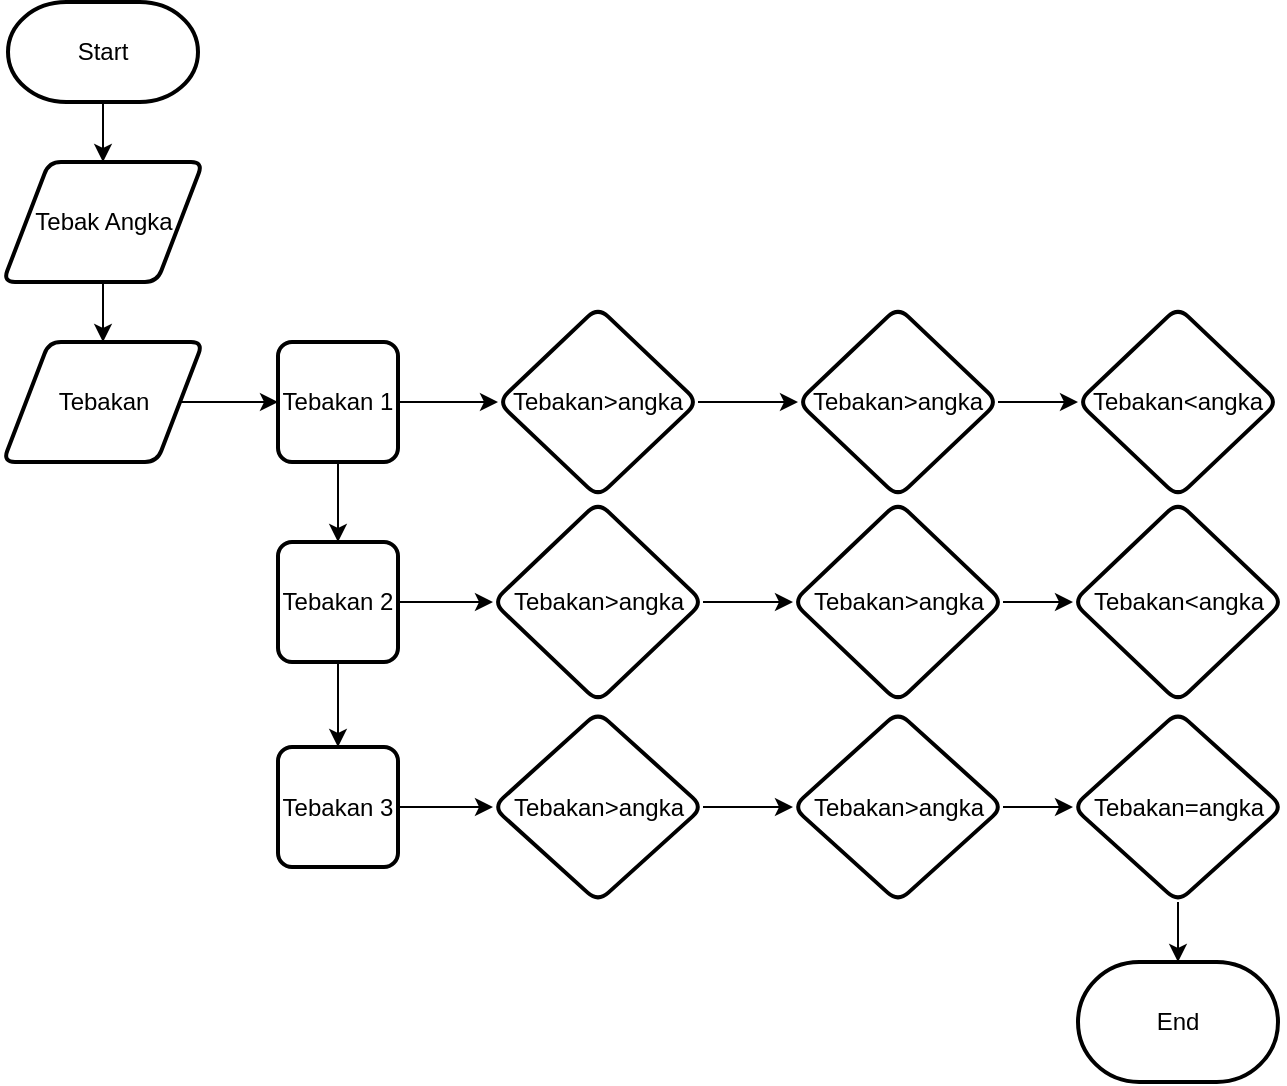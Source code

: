<mxfile version="22.0.4" type="github">
  <diagram id="C5RBs43oDa-KdzZeNtuy" name="Page-1">
    <mxGraphModel dx="1050" dy="566" grid="1" gridSize="10" guides="1" tooltips="1" connect="1" arrows="1" fold="1" page="1" pageScale="1" pageWidth="827" pageHeight="1169" math="0" shadow="0">
      <root>
        <mxCell id="WIyWlLk6GJQsqaUBKTNV-0" />
        <mxCell id="WIyWlLk6GJQsqaUBKTNV-1" parent="WIyWlLk6GJQsqaUBKTNV-0" />
        <mxCell id="zYWgFydTstjmVVX0C6Bd-14" value="" style="edgeStyle=orthogonalEdgeStyle;rounded=0;orthogonalLoop=1;jettySize=auto;html=1;" edge="1" parent="WIyWlLk6GJQsqaUBKTNV-1" source="zYWgFydTstjmVVX0C6Bd-8" target="zYWgFydTstjmVVX0C6Bd-10">
          <mxGeometry relative="1" as="geometry" />
        </mxCell>
        <mxCell id="zYWgFydTstjmVVX0C6Bd-8" value="Start" style="strokeWidth=2;html=1;shape=mxgraph.flowchart.terminator;whiteSpace=wrap;" vertex="1" parent="WIyWlLk6GJQsqaUBKTNV-1">
          <mxGeometry x="145" y="170" width="95" height="50" as="geometry" />
        </mxCell>
        <mxCell id="zYWgFydTstjmVVX0C6Bd-18" value="" style="edgeStyle=orthogonalEdgeStyle;rounded=0;orthogonalLoop=1;jettySize=auto;html=1;" edge="1" parent="WIyWlLk6GJQsqaUBKTNV-1" source="zYWgFydTstjmVVX0C6Bd-10" target="zYWgFydTstjmVVX0C6Bd-17">
          <mxGeometry relative="1" as="geometry" />
        </mxCell>
        <mxCell id="zYWgFydTstjmVVX0C6Bd-10" value="Tebak Angka" style="shape=parallelogram;html=1;strokeWidth=2;perimeter=parallelogramPerimeter;whiteSpace=wrap;rounded=1;arcSize=12;size=0.23;" vertex="1" parent="WIyWlLk6GJQsqaUBKTNV-1">
          <mxGeometry x="142.5" y="250" width="100" height="60" as="geometry" />
        </mxCell>
        <mxCell id="zYWgFydTstjmVVX0C6Bd-23" value="" style="edgeStyle=orthogonalEdgeStyle;rounded=0;orthogonalLoop=1;jettySize=auto;html=1;" edge="1" parent="WIyWlLk6GJQsqaUBKTNV-1" source="zYWgFydTstjmVVX0C6Bd-15" target="zYWgFydTstjmVVX0C6Bd-22">
          <mxGeometry relative="1" as="geometry" />
        </mxCell>
        <mxCell id="zYWgFydTstjmVVX0C6Bd-15" value="Tebakan&amp;gt;angka" style="rhombus;whiteSpace=wrap;html=1;rounded=1;arcSize=14;strokeWidth=2;" vertex="1" parent="WIyWlLk6GJQsqaUBKTNV-1">
          <mxGeometry x="390" y="322.5" width="100" height="95" as="geometry" />
        </mxCell>
        <mxCell id="zYWgFydTstjmVVX0C6Bd-20" value="" style="edgeStyle=orthogonalEdgeStyle;rounded=0;orthogonalLoop=1;jettySize=auto;html=1;" edge="1" parent="WIyWlLk6GJQsqaUBKTNV-1" source="zYWgFydTstjmVVX0C6Bd-17" target="zYWgFydTstjmVVX0C6Bd-19">
          <mxGeometry relative="1" as="geometry" />
        </mxCell>
        <mxCell id="zYWgFydTstjmVVX0C6Bd-17" value="Tebakan" style="shape=parallelogram;html=1;strokeWidth=2;perimeter=parallelogramPerimeter;whiteSpace=wrap;rounded=1;arcSize=12;size=0.23;" vertex="1" parent="WIyWlLk6GJQsqaUBKTNV-1">
          <mxGeometry x="142.5" y="340" width="100" height="60" as="geometry" />
        </mxCell>
        <mxCell id="zYWgFydTstjmVVX0C6Bd-21" value="" style="edgeStyle=orthogonalEdgeStyle;rounded=0;orthogonalLoop=1;jettySize=auto;html=1;" edge="1" parent="WIyWlLk6GJQsqaUBKTNV-1" source="zYWgFydTstjmVVX0C6Bd-19" target="zYWgFydTstjmVVX0C6Bd-15">
          <mxGeometry relative="1" as="geometry" />
        </mxCell>
        <mxCell id="zYWgFydTstjmVVX0C6Bd-27" value="" style="edgeStyle=orthogonalEdgeStyle;rounded=0;orthogonalLoop=1;jettySize=auto;html=1;" edge="1" parent="WIyWlLk6GJQsqaUBKTNV-1" source="zYWgFydTstjmVVX0C6Bd-19" target="zYWgFydTstjmVVX0C6Bd-26">
          <mxGeometry relative="1" as="geometry" />
        </mxCell>
        <mxCell id="zYWgFydTstjmVVX0C6Bd-19" value="Tebakan 1" style="rounded=1;whiteSpace=wrap;html=1;absoluteArcSize=1;arcSize=14;strokeWidth=2;" vertex="1" parent="WIyWlLk6GJQsqaUBKTNV-1">
          <mxGeometry x="280" y="340" width="60" height="60" as="geometry" />
        </mxCell>
        <mxCell id="zYWgFydTstjmVVX0C6Bd-25" value="" style="edgeStyle=orthogonalEdgeStyle;rounded=0;orthogonalLoop=1;jettySize=auto;html=1;" edge="1" parent="WIyWlLk6GJQsqaUBKTNV-1" source="zYWgFydTstjmVVX0C6Bd-22" target="zYWgFydTstjmVVX0C6Bd-24">
          <mxGeometry relative="1" as="geometry" />
        </mxCell>
        <mxCell id="zYWgFydTstjmVVX0C6Bd-22" value="Tebakan&amp;gt;angka" style="rhombus;whiteSpace=wrap;html=1;rounded=1;arcSize=14;strokeWidth=2;" vertex="1" parent="WIyWlLk6GJQsqaUBKTNV-1">
          <mxGeometry x="540" y="322.5" width="100" height="95" as="geometry" />
        </mxCell>
        <mxCell id="zYWgFydTstjmVVX0C6Bd-24" value="Tebakan&amp;lt;angka" style="rhombus;whiteSpace=wrap;html=1;rounded=1;arcSize=14;strokeWidth=2;" vertex="1" parent="WIyWlLk6GJQsqaUBKTNV-1">
          <mxGeometry x="680" y="322.5" width="100" height="95" as="geometry" />
        </mxCell>
        <mxCell id="zYWgFydTstjmVVX0C6Bd-29" value="" style="edgeStyle=orthogonalEdgeStyle;rounded=0;orthogonalLoop=1;jettySize=auto;html=1;" edge="1" parent="WIyWlLk6GJQsqaUBKTNV-1" source="zYWgFydTstjmVVX0C6Bd-26" target="zYWgFydTstjmVVX0C6Bd-28">
          <mxGeometry relative="1" as="geometry" />
        </mxCell>
        <mxCell id="zYWgFydTstjmVVX0C6Bd-35" value="" style="edgeStyle=orthogonalEdgeStyle;rounded=0;orthogonalLoop=1;jettySize=auto;html=1;" edge="1" parent="WIyWlLk6GJQsqaUBKTNV-1" source="zYWgFydTstjmVVX0C6Bd-26" target="zYWgFydTstjmVVX0C6Bd-34">
          <mxGeometry relative="1" as="geometry" />
        </mxCell>
        <mxCell id="zYWgFydTstjmVVX0C6Bd-26" value="Tebakan 2" style="rounded=1;whiteSpace=wrap;html=1;absoluteArcSize=1;arcSize=14;strokeWidth=2;" vertex="1" parent="WIyWlLk6GJQsqaUBKTNV-1">
          <mxGeometry x="280" y="440" width="60" height="60" as="geometry" />
        </mxCell>
        <mxCell id="zYWgFydTstjmVVX0C6Bd-31" value="" style="edgeStyle=orthogonalEdgeStyle;rounded=0;orthogonalLoop=1;jettySize=auto;html=1;" edge="1" parent="WIyWlLk6GJQsqaUBKTNV-1" source="zYWgFydTstjmVVX0C6Bd-28" target="zYWgFydTstjmVVX0C6Bd-30">
          <mxGeometry relative="1" as="geometry" />
        </mxCell>
        <mxCell id="zYWgFydTstjmVVX0C6Bd-28" value="Tebakan&amp;gt;angka" style="rhombus;whiteSpace=wrap;html=1;rounded=1;arcSize=14;strokeWidth=2;" vertex="1" parent="WIyWlLk6GJQsqaUBKTNV-1">
          <mxGeometry x="387.5" y="420" width="105" height="100" as="geometry" />
        </mxCell>
        <mxCell id="zYWgFydTstjmVVX0C6Bd-33" value="" style="edgeStyle=orthogonalEdgeStyle;rounded=0;orthogonalLoop=1;jettySize=auto;html=1;" edge="1" parent="WIyWlLk6GJQsqaUBKTNV-1" source="zYWgFydTstjmVVX0C6Bd-30" target="zYWgFydTstjmVVX0C6Bd-32">
          <mxGeometry relative="1" as="geometry" />
        </mxCell>
        <mxCell id="zYWgFydTstjmVVX0C6Bd-30" value="Tebakan&amp;gt;angka" style="rhombus;whiteSpace=wrap;html=1;rounded=1;arcSize=14;strokeWidth=2;" vertex="1" parent="WIyWlLk6GJQsqaUBKTNV-1">
          <mxGeometry x="537.5" y="420" width="105" height="100" as="geometry" />
        </mxCell>
        <mxCell id="zYWgFydTstjmVVX0C6Bd-32" value="Tebakan&amp;lt;angka" style="rhombus;whiteSpace=wrap;html=1;rounded=1;arcSize=14;strokeWidth=2;" vertex="1" parent="WIyWlLk6GJQsqaUBKTNV-1">
          <mxGeometry x="677.5" y="420" width="105" height="100" as="geometry" />
        </mxCell>
        <mxCell id="zYWgFydTstjmVVX0C6Bd-37" value="" style="edgeStyle=orthogonalEdgeStyle;rounded=0;orthogonalLoop=1;jettySize=auto;html=1;" edge="1" parent="WIyWlLk6GJQsqaUBKTNV-1" source="zYWgFydTstjmVVX0C6Bd-34" target="zYWgFydTstjmVVX0C6Bd-36">
          <mxGeometry relative="1" as="geometry" />
        </mxCell>
        <mxCell id="zYWgFydTstjmVVX0C6Bd-34" value="Tebakan 3" style="rounded=1;whiteSpace=wrap;html=1;absoluteArcSize=1;arcSize=14;strokeWidth=2;" vertex="1" parent="WIyWlLk6GJQsqaUBKTNV-1">
          <mxGeometry x="280" y="542.5" width="60" height="60" as="geometry" />
        </mxCell>
        <mxCell id="zYWgFydTstjmVVX0C6Bd-39" value="" style="edgeStyle=orthogonalEdgeStyle;rounded=0;orthogonalLoop=1;jettySize=auto;html=1;" edge="1" parent="WIyWlLk6GJQsqaUBKTNV-1" source="zYWgFydTstjmVVX0C6Bd-36" target="zYWgFydTstjmVVX0C6Bd-38">
          <mxGeometry relative="1" as="geometry" />
        </mxCell>
        <mxCell id="zYWgFydTstjmVVX0C6Bd-36" value="Tebakan&amp;gt;angka" style="rhombus;whiteSpace=wrap;html=1;rounded=1;arcSize=14;strokeWidth=2;" vertex="1" parent="WIyWlLk6GJQsqaUBKTNV-1">
          <mxGeometry x="387.5" y="525" width="105" height="95" as="geometry" />
        </mxCell>
        <mxCell id="zYWgFydTstjmVVX0C6Bd-43" value="" style="edgeStyle=orthogonalEdgeStyle;rounded=0;orthogonalLoop=1;jettySize=auto;html=1;" edge="1" parent="WIyWlLk6GJQsqaUBKTNV-1" source="zYWgFydTstjmVVX0C6Bd-38" target="zYWgFydTstjmVVX0C6Bd-42">
          <mxGeometry relative="1" as="geometry" />
        </mxCell>
        <mxCell id="zYWgFydTstjmVVX0C6Bd-38" value="Tebakan&amp;gt;angka" style="rhombus;whiteSpace=wrap;html=1;rounded=1;arcSize=14;strokeWidth=2;" vertex="1" parent="WIyWlLk6GJQsqaUBKTNV-1">
          <mxGeometry x="537.5" y="525" width="105" height="95" as="geometry" />
        </mxCell>
        <mxCell id="zYWgFydTstjmVVX0C6Bd-45" value="" style="edgeStyle=orthogonalEdgeStyle;rounded=0;orthogonalLoop=1;jettySize=auto;html=1;" edge="1" parent="WIyWlLk6GJQsqaUBKTNV-1" source="zYWgFydTstjmVVX0C6Bd-42" target="zYWgFydTstjmVVX0C6Bd-44">
          <mxGeometry relative="1" as="geometry" />
        </mxCell>
        <mxCell id="zYWgFydTstjmVVX0C6Bd-42" value="Tebakan=angka" style="rhombus;whiteSpace=wrap;html=1;rounded=1;arcSize=14;strokeWidth=2;" vertex="1" parent="WIyWlLk6GJQsqaUBKTNV-1">
          <mxGeometry x="677.5" y="525" width="105" height="95" as="geometry" />
        </mxCell>
        <mxCell id="zYWgFydTstjmVVX0C6Bd-44" value="End" style="strokeWidth=2;html=1;shape=mxgraph.flowchart.terminator;whiteSpace=wrap;" vertex="1" parent="WIyWlLk6GJQsqaUBKTNV-1">
          <mxGeometry x="680" y="650" width="100" height="60" as="geometry" />
        </mxCell>
      </root>
    </mxGraphModel>
  </diagram>
</mxfile>
